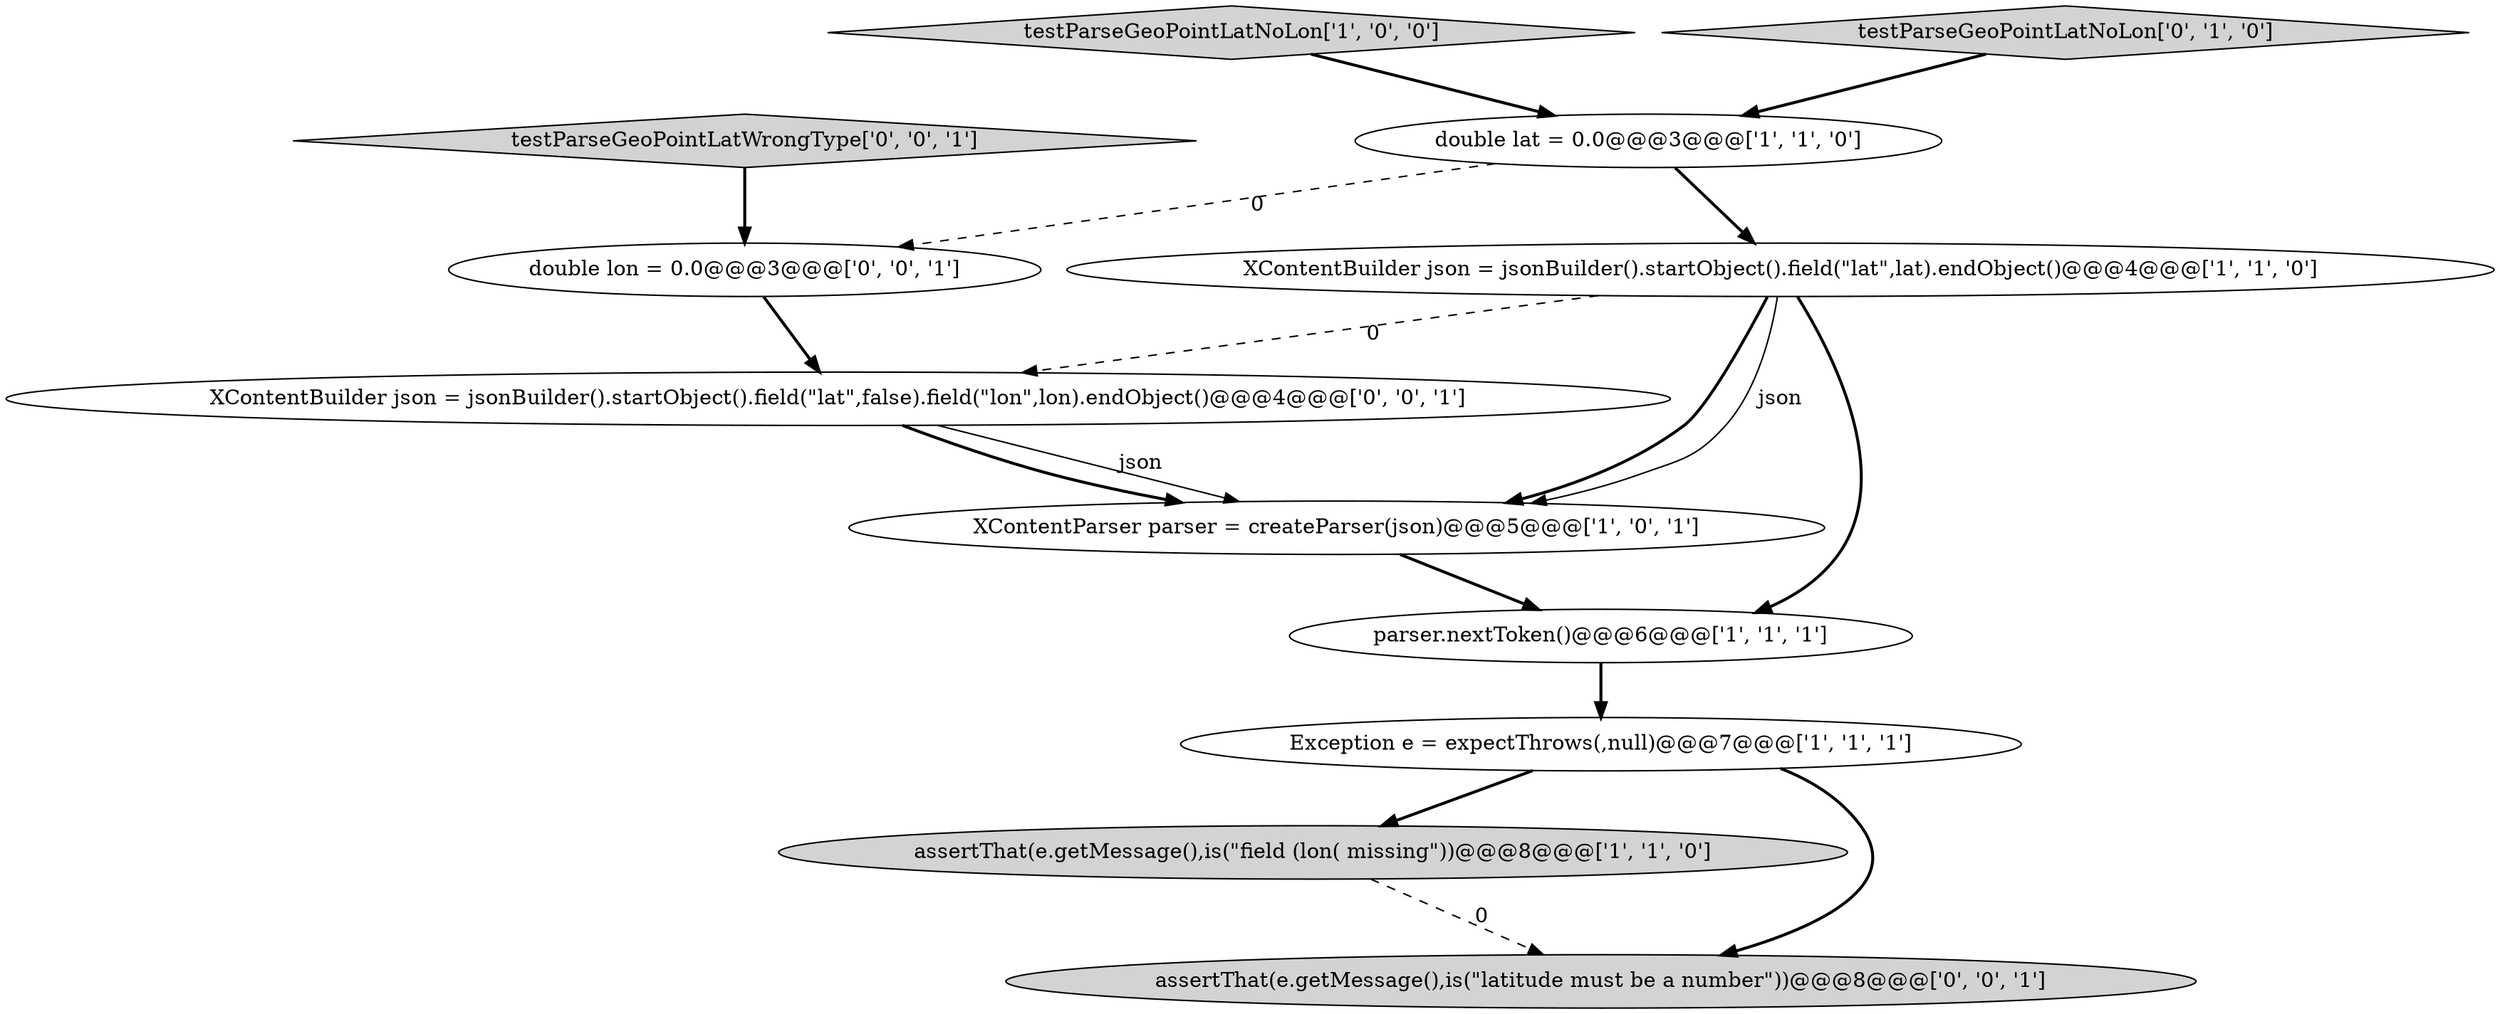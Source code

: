 digraph {
3 [style = filled, label = "parser.nextToken()@@@6@@@['1', '1', '1']", fillcolor = white, shape = ellipse image = "AAA0AAABBB1BBB"];
10 [style = filled, label = "double lon = 0.0@@@3@@@['0', '0', '1']", fillcolor = white, shape = ellipse image = "AAA0AAABBB3BBB"];
11 [style = filled, label = "XContentBuilder json = jsonBuilder().startObject().field(\"lat\",false).field(\"lon\",lon).endObject()@@@4@@@['0', '0', '1']", fillcolor = white, shape = ellipse image = "AAA0AAABBB3BBB"];
4 [style = filled, label = "assertThat(e.getMessage(),is(\"field (lon( missing\"))@@@8@@@['1', '1', '0']", fillcolor = lightgray, shape = ellipse image = "AAA0AAABBB1BBB"];
9 [style = filled, label = "testParseGeoPointLatWrongType['0', '0', '1']", fillcolor = lightgray, shape = diamond image = "AAA0AAABBB3BBB"];
5 [style = filled, label = "XContentBuilder json = jsonBuilder().startObject().field(\"lat\",lat).endObject()@@@4@@@['1', '1', '0']", fillcolor = white, shape = ellipse image = "AAA0AAABBB1BBB"];
1 [style = filled, label = "Exception e = expectThrows(,null)@@@7@@@['1', '1', '1']", fillcolor = white, shape = ellipse image = "AAA0AAABBB1BBB"];
0 [style = filled, label = "double lat = 0.0@@@3@@@['1', '1', '0']", fillcolor = white, shape = ellipse image = "AAA0AAABBB1BBB"];
2 [style = filled, label = "testParseGeoPointLatNoLon['1', '0', '0']", fillcolor = lightgray, shape = diamond image = "AAA0AAABBB1BBB"];
6 [style = filled, label = "XContentParser parser = createParser(json)@@@5@@@['1', '0', '1']", fillcolor = white, shape = ellipse image = "AAA0AAABBB1BBB"];
7 [style = filled, label = "testParseGeoPointLatNoLon['0', '1', '0']", fillcolor = lightgray, shape = diamond image = "AAA0AAABBB2BBB"];
8 [style = filled, label = "assertThat(e.getMessage(),is(\"latitude must be a number\"))@@@8@@@['0', '0', '1']", fillcolor = lightgray, shape = ellipse image = "AAA0AAABBB3BBB"];
5->3 [style = bold, label=""];
6->3 [style = bold, label=""];
1->4 [style = bold, label=""];
2->0 [style = bold, label=""];
7->0 [style = bold, label=""];
1->8 [style = bold, label=""];
4->8 [style = dashed, label="0"];
5->6 [style = bold, label=""];
9->10 [style = bold, label=""];
3->1 [style = bold, label=""];
5->6 [style = solid, label="json"];
11->6 [style = solid, label="json"];
5->11 [style = dashed, label="0"];
0->10 [style = dashed, label="0"];
11->6 [style = bold, label=""];
0->5 [style = bold, label=""];
10->11 [style = bold, label=""];
}
